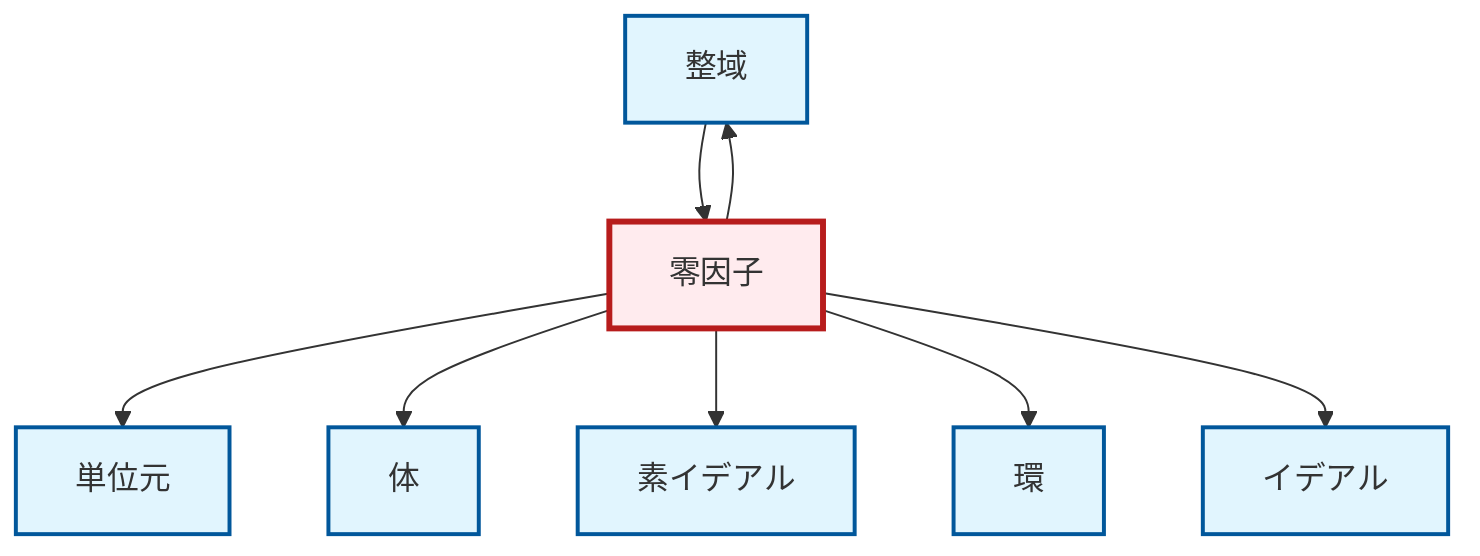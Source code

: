graph TD
    classDef definition fill:#e1f5fe,stroke:#01579b,stroke-width:2px
    classDef theorem fill:#f3e5f5,stroke:#4a148c,stroke-width:2px
    classDef axiom fill:#fff3e0,stroke:#e65100,stroke-width:2px
    classDef example fill:#e8f5e9,stroke:#1b5e20,stroke-width:2px
    classDef current fill:#ffebee,stroke:#b71c1c,stroke-width:3px
    def-integral-domain["整域"]:::definition
    def-ring["環"]:::definition
    def-ideal["イデアル"]:::definition
    def-identity-element["単位元"]:::definition
    def-zero-divisor["零因子"]:::definition
    def-prime-ideal["素イデアル"]:::definition
    def-field["体"]:::definition
    def-zero-divisor --> def-identity-element
    def-zero-divisor --> def-integral-domain
    def-zero-divisor --> def-field
    def-zero-divisor --> def-prime-ideal
    def-zero-divisor --> def-ring
    def-zero-divisor --> def-ideal
    def-integral-domain --> def-zero-divisor
    class def-zero-divisor current